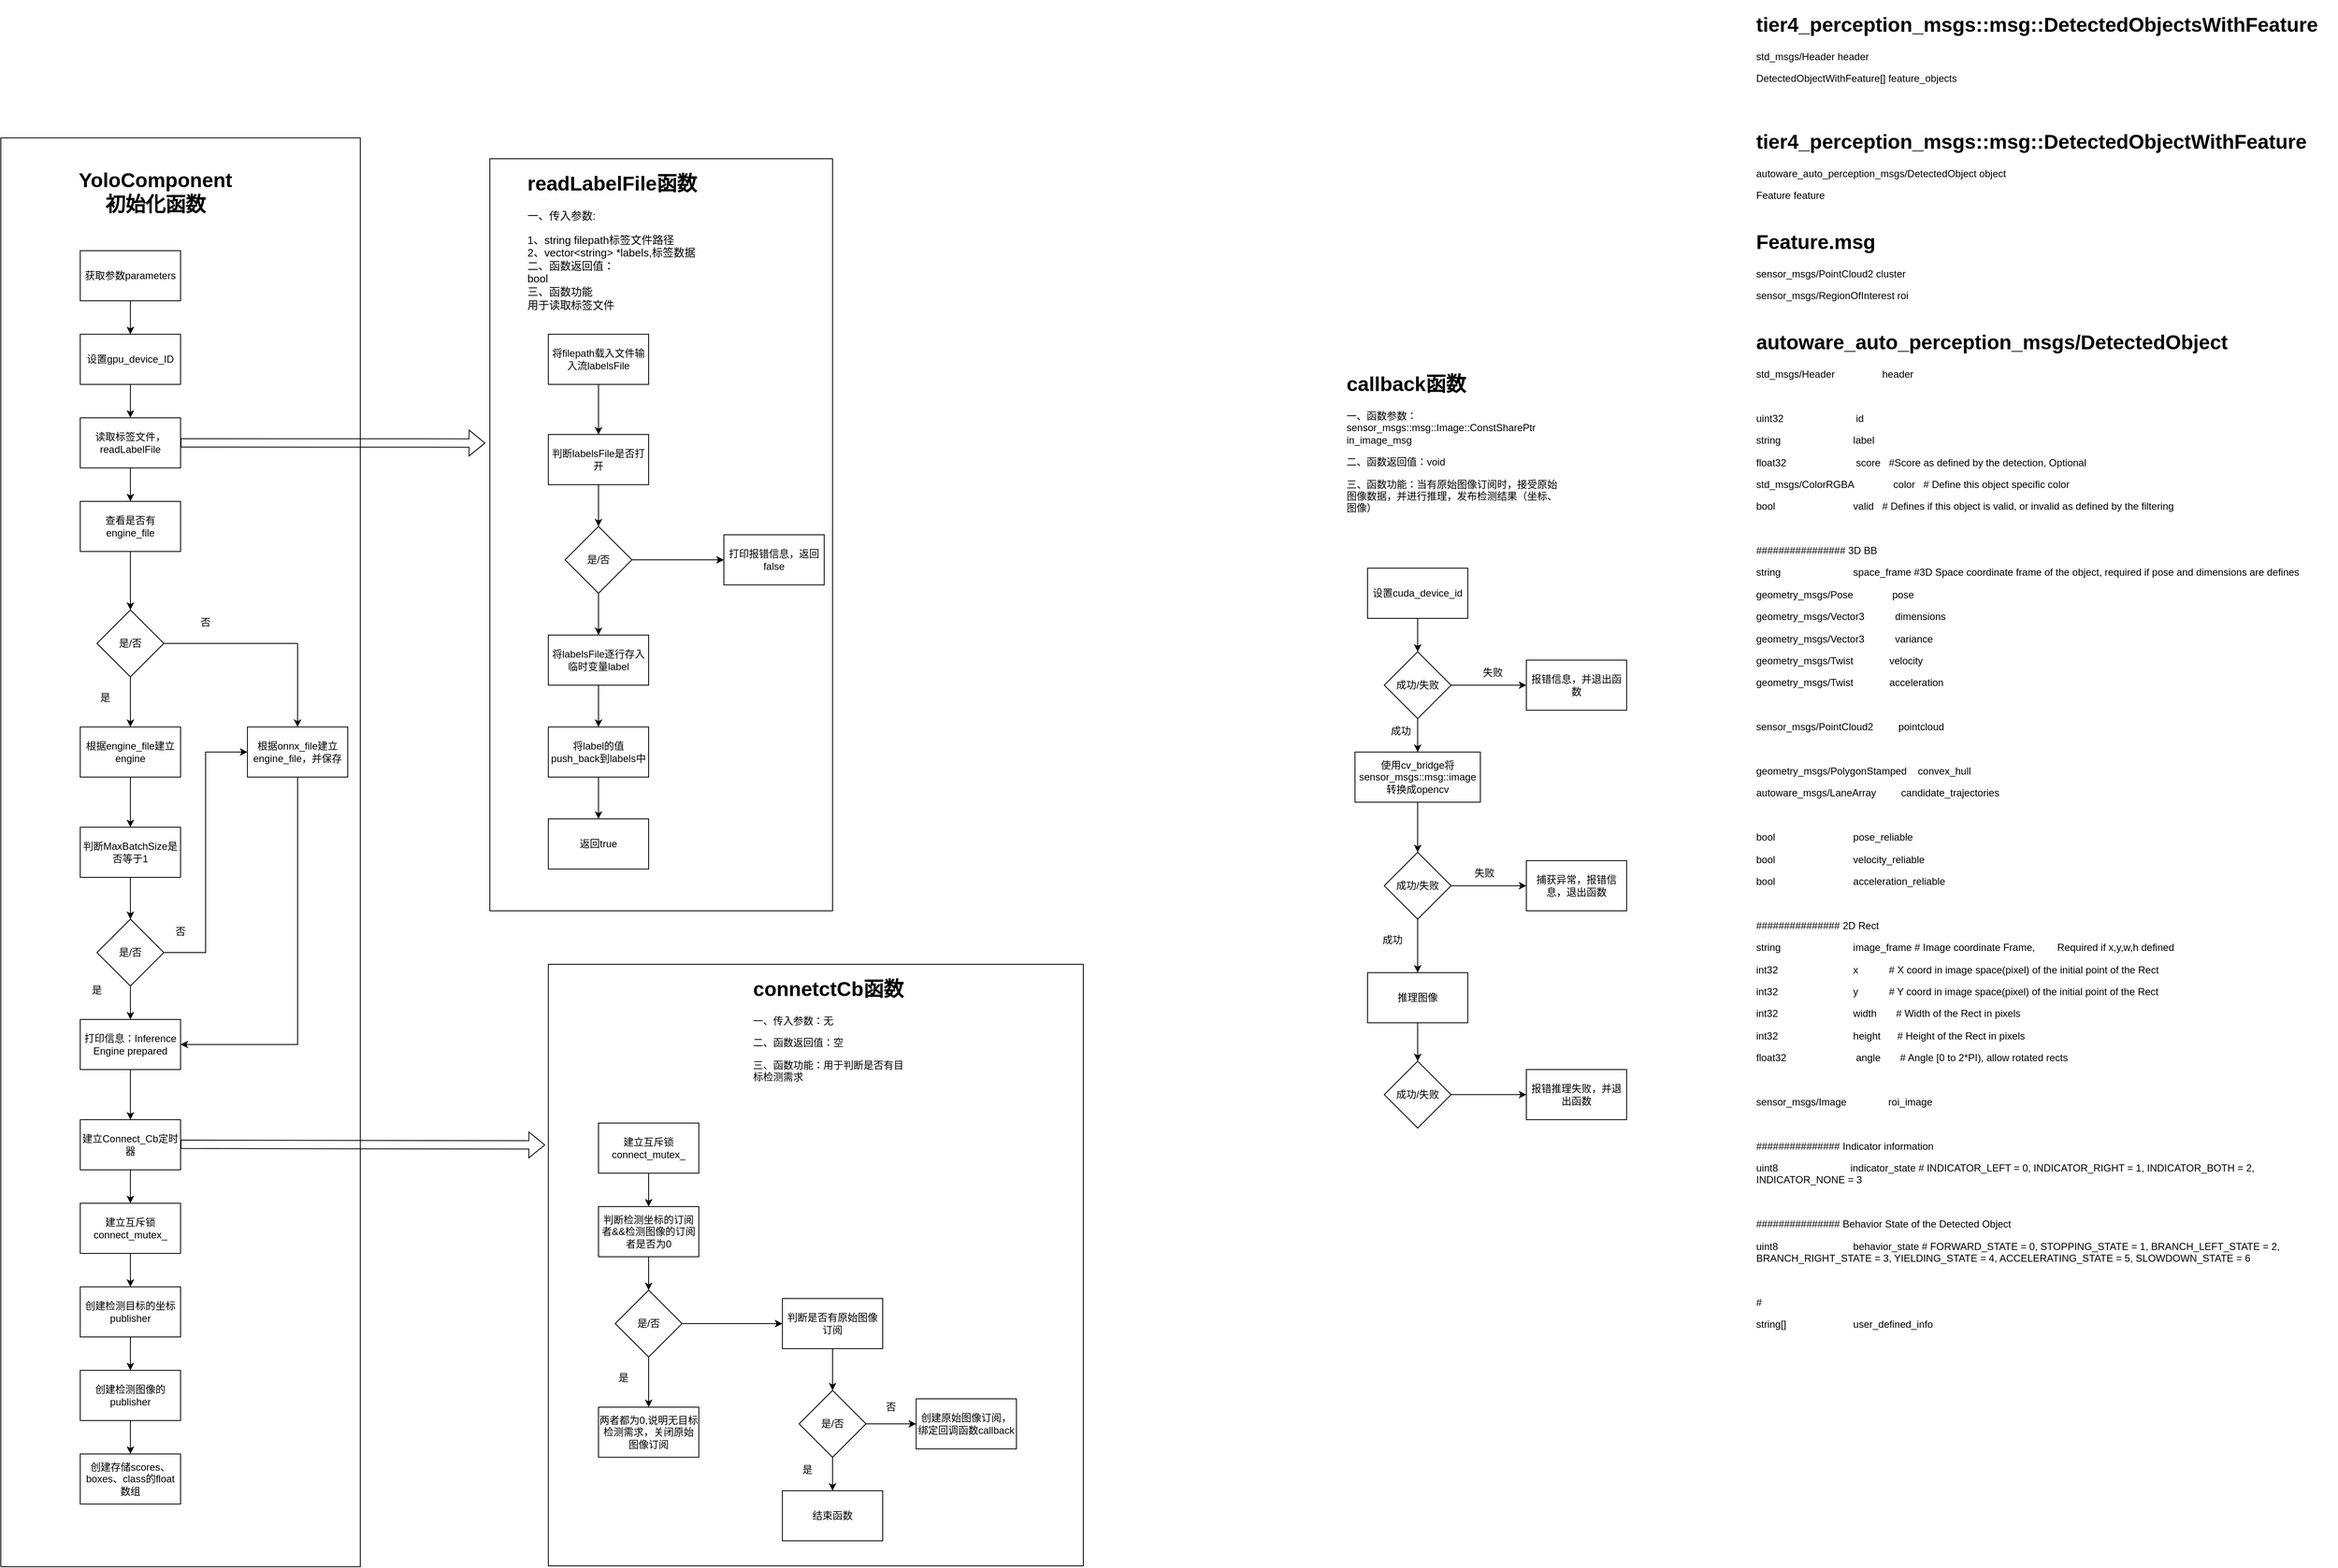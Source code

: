 <mxfile version="22.0.3" type="device">
  <diagram name="Page-1" id="FzvMSD5X-T3H1epoRITF">
    <mxGraphModel dx="3649" dy="2204" grid="1" gridSize="10" guides="1" tooltips="1" connect="1" arrows="1" fold="1" page="1" pageScale="1" pageWidth="3300" pageHeight="4681" math="0" shadow="0">
      <root>
        <mxCell id="0" />
        <mxCell id="1" parent="0" />
        <mxCell id="EDx30e67icJrGy1P892V-84" value="" style="rounded=0;whiteSpace=wrap;html=1;" vertex="1" parent="1">
          <mxGeometry x="1070" y="1294" width="640" height="720" as="geometry" />
        </mxCell>
        <mxCell id="EDx30e67icJrGy1P892V-57" value="" style="rounded=0;whiteSpace=wrap;html=1;" vertex="1" parent="1">
          <mxGeometry x="1000" y="330" width="410" height="900" as="geometry" />
        </mxCell>
        <mxCell id="EDx30e67icJrGy1P892V-40" value="" style="rounded=0;whiteSpace=wrap;html=1;" vertex="1" parent="1">
          <mxGeometry x="415" y="305" width="430" height="1710" as="geometry" />
        </mxCell>
        <mxCell id="EDx30e67icJrGy1P892V-27" style="edgeStyle=orthogonalEdgeStyle;rounded=0;orthogonalLoop=1;jettySize=auto;html=1;exitX=0.5;exitY=1;exitDx=0;exitDy=0;entryX=0.5;entryY=0;entryDx=0;entryDy=0;" edge="1" parent="1" source="EDx30e67icJrGy1P892V-1" target="EDx30e67icJrGy1P892V-2">
          <mxGeometry relative="1" as="geometry" />
        </mxCell>
        <mxCell id="EDx30e67icJrGy1P892V-1" value="获取参数parameters" style="rounded=0;whiteSpace=wrap;html=1;" vertex="1" parent="1">
          <mxGeometry x="510" y="440" width="120" height="60" as="geometry" />
        </mxCell>
        <mxCell id="EDx30e67icJrGy1P892V-28" style="edgeStyle=orthogonalEdgeStyle;rounded=0;orthogonalLoop=1;jettySize=auto;html=1;exitX=0.5;exitY=1;exitDx=0;exitDy=0;entryX=0.5;entryY=0;entryDx=0;entryDy=0;" edge="1" parent="1" source="EDx30e67icJrGy1P892V-2" target="EDx30e67icJrGy1P892V-3">
          <mxGeometry relative="1" as="geometry" />
        </mxCell>
        <mxCell id="EDx30e67icJrGy1P892V-2" value="设置gpu_device_ID" style="rounded=0;whiteSpace=wrap;html=1;" vertex="1" parent="1">
          <mxGeometry x="510" y="540" width="120" height="60" as="geometry" />
        </mxCell>
        <mxCell id="EDx30e67icJrGy1P892V-29" style="edgeStyle=orthogonalEdgeStyle;rounded=0;orthogonalLoop=1;jettySize=auto;html=1;exitX=0.5;exitY=1;exitDx=0;exitDy=0;entryX=0.5;entryY=0;entryDx=0;entryDy=0;" edge="1" parent="1" source="EDx30e67icJrGy1P892V-3" target="EDx30e67icJrGy1P892V-4">
          <mxGeometry relative="1" as="geometry" />
        </mxCell>
        <mxCell id="EDx30e67icJrGy1P892V-3" value="读取标签文件，readLabelFile" style="rounded=0;whiteSpace=wrap;html=1;" vertex="1" parent="1">
          <mxGeometry x="510" y="640" width="120" height="60" as="geometry" />
        </mxCell>
        <mxCell id="EDx30e67icJrGy1P892V-4" value="查看是否有engine_file" style="rounded=0;whiteSpace=wrap;html=1;" vertex="1" parent="1">
          <mxGeometry x="510" y="740" width="120" height="60" as="geometry" />
        </mxCell>
        <mxCell id="EDx30e67icJrGy1P892V-17" style="edgeStyle=orthogonalEdgeStyle;rounded=0;orthogonalLoop=1;jettySize=auto;html=1;exitX=0.5;exitY=1;exitDx=0;exitDy=0;" edge="1" parent="1" source="EDx30e67icJrGy1P892V-5" target="EDx30e67icJrGy1P892V-16">
          <mxGeometry relative="1" as="geometry" />
        </mxCell>
        <mxCell id="EDx30e67icJrGy1P892V-5" value="根据engine_file建立engine" style="rounded=0;whiteSpace=wrap;html=1;" vertex="1" parent="1">
          <mxGeometry x="510" y="1010" width="120" height="60" as="geometry" />
        </mxCell>
        <mxCell id="EDx30e67icJrGy1P892V-6" value="" style="endArrow=classic;html=1;rounded=0;exitX=0.5;exitY=1;exitDx=0;exitDy=0;" edge="1" parent="1" source="EDx30e67icJrGy1P892V-4">
          <mxGeometry width="50" height="50" relative="1" as="geometry">
            <mxPoint x="570" y="900" as="sourcePoint" />
            <mxPoint x="570" y="870" as="targetPoint" />
          </mxGeometry>
        </mxCell>
        <mxCell id="EDx30e67icJrGy1P892V-7" value="是/否" style="rhombus;whiteSpace=wrap;html=1;" vertex="1" parent="1">
          <mxGeometry x="530" y="870" width="80" height="80" as="geometry" />
        </mxCell>
        <mxCell id="EDx30e67icJrGy1P892V-8" value="" style="endArrow=classic;html=1;rounded=0;exitX=0.5;exitY=1;exitDx=0;exitDy=0;entryX=0.5;entryY=0;entryDx=0;entryDy=0;" edge="1" parent="1" source="EDx30e67icJrGy1P892V-7" target="EDx30e67icJrGy1P892V-5">
          <mxGeometry width="50" height="50" relative="1" as="geometry">
            <mxPoint x="670" y="1000" as="sourcePoint" />
            <mxPoint x="720" y="950" as="targetPoint" />
          </mxGeometry>
        </mxCell>
        <mxCell id="EDx30e67icJrGy1P892V-9" value="是" style="text;html=1;strokeColor=none;fillColor=none;align=center;verticalAlign=middle;whiteSpace=wrap;rounded=0;" vertex="1" parent="1">
          <mxGeometry x="510" y="960" width="60" height="30" as="geometry" />
        </mxCell>
        <mxCell id="EDx30e67icJrGy1P892V-10" value="否" style="text;html=1;strokeColor=none;fillColor=none;align=center;verticalAlign=middle;whiteSpace=wrap;rounded=0;" vertex="1" parent="1">
          <mxGeometry x="630" y="870" width="60" height="30" as="geometry" />
        </mxCell>
        <mxCell id="EDx30e67icJrGy1P892V-12" value="" style="endArrow=none;html=1;rounded=0;exitX=1;exitY=0.5;exitDx=0;exitDy=0;" edge="1" parent="1" source="EDx30e67icJrGy1P892V-7">
          <mxGeometry width="50" height="50" relative="1" as="geometry">
            <mxPoint x="660" y="950" as="sourcePoint" />
            <mxPoint x="770" y="910" as="targetPoint" />
          </mxGeometry>
        </mxCell>
        <mxCell id="EDx30e67icJrGy1P892V-26" style="edgeStyle=orthogonalEdgeStyle;rounded=0;orthogonalLoop=1;jettySize=auto;html=1;exitX=0.5;exitY=1;exitDx=0;exitDy=0;entryX=1;entryY=0.5;entryDx=0;entryDy=0;" edge="1" parent="1" source="EDx30e67icJrGy1P892V-13" target="EDx30e67icJrGy1P892V-20">
          <mxGeometry relative="1" as="geometry" />
        </mxCell>
        <mxCell id="EDx30e67icJrGy1P892V-13" value="根据onnx_file建立engine_file，并保存" style="rounded=0;whiteSpace=wrap;html=1;" vertex="1" parent="1">
          <mxGeometry x="710" y="1010" width="120" height="60" as="geometry" />
        </mxCell>
        <mxCell id="EDx30e67icJrGy1P892V-14" value="" style="endArrow=classic;html=1;rounded=0;entryX=0.5;entryY=0;entryDx=0;entryDy=0;" edge="1" parent="1" target="EDx30e67icJrGy1P892V-13">
          <mxGeometry width="50" height="50" relative="1" as="geometry">
            <mxPoint x="770" y="910" as="sourcePoint" />
            <mxPoint x="820" y="900" as="targetPoint" />
          </mxGeometry>
        </mxCell>
        <mxCell id="EDx30e67icJrGy1P892V-19" style="edgeStyle=orthogonalEdgeStyle;rounded=0;orthogonalLoop=1;jettySize=auto;html=1;exitX=0.5;exitY=1;exitDx=0;exitDy=0;entryX=0.5;entryY=0;entryDx=0;entryDy=0;" edge="1" parent="1" source="EDx30e67icJrGy1P892V-16" target="EDx30e67icJrGy1P892V-18">
          <mxGeometry relative="1" as="geometry" />
        </mxCell>
        <mxCell id="EDx30e67icJrGy1P892V-16" value="判断MaxBatchSize是否等于1" style="rounded=0;whiteSpace=wrap;html=1;" vertex="1" parent="1">
          <mxGeometry x="510" y="1130" width="120" height="60" as="geometry" />
        </mxCell>
        <mxCell id="EDx30e67icJrGy1P892V-21" style="edgeStyle=orthogonalEdgeStyle;rounded=0;orthogonalLoop=1;jettySize=auto;html=1;exitX=0.5;exitY=1;exitDx=0;exitDy=0;" edge="1" parent="1" source="EDx30e67icJrGy1P892V-18" target="EDx30e67icJrGy1P892V-20">
          <mxGeometry relative="1" as="geometry" />
        </mxCell>
        <mxCell id="EDx30e67icJrGy1P892V-24" style="edgeStyle=orthogonalEdgeStyle;rounded=0;orthogonalLoop=1;jettySize=auto;html=1;exitX=1;exitY=0.5;exitDx=0;exitDy=0;entryX=0;entryY=0.5;entryDx=0;entryDy=0;" edge="1" parent="1" source="EDx30e67icJrGy1P892V-18" target="EDx30e67icJrGy1P892V-13">
          <mxGeometry relative="1" as="geometry" />
        </mxCell>
        <mxCell id="EDx30e67icJrGy1P892V-18" value="是/否" style="rhombus;whiteSpace=wrap;html=1;" vertex="1" parent="1">
          <mxGeometry x="530" y="1240" width="80" height="80" as="geometry" />
        </mxCell>
        <mxCell id="EDx30e67icJrGy1P892V-35" style="edgeStyle=orthogonalEdgeStyle;rounded=0;orthogonalLoop=1;jettySize=auto;html=1;exitX=0.5;exitY=1;exitDx=0;exitDy=0;entryX=0.5;entryY=0;entryDx=0;entryDy=0;" edge="1" parent="1" source="EDx30e67icJrGy1P892V-20" target="EDx30e67icJrGy1P892V-30">
          <mxGeometry relative="1" as="geometry" />
        </mxCell>
        <mxCell id="EDx30e67icJrGy1P892V-20" value="打印信息：Inference Engine prepared" style="rounded=0;whiteSpace=wrap;html=1;" vertex="1" parent="1">
          <mxGeometry x="510" y="1360" width="120" height="60" as="geometry" />
        </mxCell>
        <mxCell id="EDx30e67icJrGy1P892V-22" value="是" style="text;html=1;strokeColor=none;fillColor=none;align=center;verticalAlign=middle;whiteSpace=wrap;rounded=0;" vertex="1" parent="1">
          <mxGeometry x="500" y="1310" width="60" height="30" as="geometry" />
        </mxCell>
        <mxCell id="EDx30e67icJrGy1P892V-25" value="否" style="text;html=1;strokeColor=none;fillColor=none;align=center;verticalAlign=middle;whiteSpace=wrap;rounded=0;" vertex="1" parent="1">
          <mxGeometry x="600" y="1240" width="60" height="30" as="geometry" />
        </mxCell>
        <mxCell id="EDx30e67icJrGy1P892V-36" style="edgeStyle=orthogonalEdgeStyle;rounded=0;orthogonalLoop=1;jettySize=auto;html=1;exitX=0.5;exitY=1;exitDx=0;exitDy=0;entryX=0.5;entryY=0;entryDx=0;entryDy=0;" edge="1" parent="1" source="EDx30e67icJrGy1P892V-30" target="EDx30e67icJrGy1P892V-31">
          <mxGeometry relative="1" as="geometry" />
        </mxCell>
        <mxCell id="EDx30e67icJrGy1P892V-30" value="建立Connect_Cb定时器" style="rounded=0;whiteSpace=wrap;html=1;" vertex="1" parent="1">
          <mxGeometry x="510" y="1480" width="120" height="60" as="geometry" />
        </mxCell>
        <mxCell id="EDx30e67icJrGy1P892V-37" style="edgeStyle=orthogonalEdgeStyle;rounded=0;orthogonalLoop=1;jettySize=auto;html=1;exitX=0.5;exitY=1;exitDx=0;exitDy=0;entryX=0.5;entryY=0;entryDx=0;entryDy=0;" edge="1" parent="1" source="EDx30e67icJrGy1P892V-31" target="EDx30e67icJrGy1P892V-32">
          <mxGeometry relative="1" as="geometry" />
        </mxCell>
        <mxCell id="EDx30e67icJrGy1P892V-31" value="建立互斥锁connect_mutex_" style="rounded=0;whiteSpace=wrap;html=1;" vertex="1" parent="1">
          <mxGeometry x="510" y="1580" width="120" height="60" as="geometry" />
        </mxCell>
        <mxCell id="EDx30e67icJrGy1P892V-38" style="edgeStyle=orthogonalEdgeStyle;rounded=0;orthogonalLoop=1;jettySize=auto;html=1;exitX=0.5;exitY=1;exitDx=0;exitDy=0;entryX=0.5;entryY=0;entryDx=0;entryDy=0;" edge="1" parent="1" source="EDx30e67icJrGy1P892V-32" target="EDx30e67icJrGy1P892V-33">
          <mxGeometry relative="1" as="geometry" />
        </mxCell>
        <mxCell id="EDx30e67icJrGy1P892V-32" value="创建检测目标的坐标publisher" style="rounded=0;whiteSpace=wrap;html=1;" vertex="1" parent="1">
          <mxGeometry x="510" y="1680" width="120" height="60" as="geometry" />
        </mxCell>
        <mxCell id="EDx30e67icJrGy1P892V-39" style="edgeStyle=orthogonalEdgeStyle;rounded=0;orthogonalLoop=1;jettySize=auto;html=1;exitX=0.5;exitY=1;exitDx=0;exitDy=0;entryX=0.5;entryY=0;entryDx=0;entryDy=0;" edge="1" parent="1" source="EDx30e67icJrGy1P892V-33" target="EDx30e67icJrGy1P892V-34">
          <mxGeometry relative="1" as="geometry" />
        </mxCell>
        <mxCell id="EDx30e67icJrGy1P892V-33" value="创建检测图像的publisher" style="rounded=0;whiteSpace=wrap;html=1;" vertex="1" parent="1">
          <mxGeometry x="510" y="1780" width="120" height="60" as="geometry" />
        </mxCell>
        <mxCell id="EDx30e67icJrGy1P892V-34" value="创建存储scores、boxes、class的float数组" style="rounded=0;whiteSpace=wrap;html=1;" vertex="1" parent="1">
          <mxGeometry x="510" y="1880" width="120" height="60" as="geometry" />
        </mxCell>
        <mxCell id="EDx30e67icJrGy1P892V-41" value="&lt;b&gt;&lt;font style=&quot;font-size: 24px;&quot;&gt;YoloComponent初始化函数&lt;/font&gt;&lt;/b&gt;" style="text;html=1;strokeColor=none;fillColor=none;align=center;verticalAlign=middle;whiteSpace=wrap;rounded=0;strokeWidth=1;fontSize=16;" vertex="1" parent="1">
          <mxGeometry x="530" y="340" width="140" height="60" as="geometry" />
        </mxCell>
        <mxCell id="EDx30e67icJrGy1P892V-43" value="&lt;h1&gt;readLabelFile函数&lt;/h1&gt;&lt;p style=&quot;font-size: 13px;&quot;&gt;&lt;font style=&quot;font-size: 13px;&quot;&gt;一、传入参数:&lt;/font&gt;&lt;/p&gt;&lt;font style=&quot;font-size: 13px;&quot;&gt;1、string filepath标签文件路径&lt;br style=&quot;border-color: var(--border-color); text-align: center;&quot;&gt;&lt;/font&gt;&lt;span style=&quot;text-align: center; font-size: 13px;&quot;&gt;&lt;font style=&quot;font-size: 13px;&quot;&gt;2、vector&amp;lt;string&amp;gt; *labels,标签数据&lt;br&gt;二、函数返回值：&lt;br&gt;bool&lt;br&gt;&lt;/font&gt;三、函数功能&lt;br&gt;用于读取标签文件&lt;br&gt;&lt;/span&gt;" style="text;html=1;strokeColor=none;fillColor=none;spacing=5;spacingTop=-20;whiteSpace=wrap;overflow=hidden;rounded=0;" vertex="1" parent="1">
          <mxGeometry x="1040" y="340" width="260" height="180" as="geometry" />
        </mxCell>
        <mxCell id="EDx30e67icJrGy1P892V-52" style="edgeStyle=orthogonalEdgeStyle;rounded=0;orthogonalLoop=1;jettySize=auto;html=1;exitX=0.5;exitY=1;exitDx=0;exitDy=0;entryX=0.5;entryY=0;entryDx=0;entryDy=0;" edge="1" parent="1" source="EDx30e67icJrGy1P892V-44" target="EDx30e67icJrGy1P892V-45">
          <mxGeometry relative="1" as="geometry" />
        </mxCell>
        <mxCell id="EDx30e67icJrGy1P892V-44" value="将filepath载入文件输入流labelsFile" style="rounded=0;whiteSpace=wrap;html=1;" vertex="1" parent="1">
          <mxGeometry x="1070" y="540" width="120" height="60" as="geometry" />
        </mxCell>
        <mxCell id="EDx30e67icJrGy1P892V-53" style="edgeStyle=orthogonalEdgeStyle;rounded=0;orthogonalLoop=1;jettySize=auto;html=1;exitX=0.5;exitY=1;exitDx=0;exitDy=0;entryX=0.5;entryY=0;entryDx=0;entryDy=0;" edge="1" parent="1" source="EDx30e67icJrGy1P892V-45" target="EDx30e67icJrGy1P892V-46">
          <mxGeometry relative="1" as="geometry" />
        </mxCell>
        <mxCell id="EDx30e67icJrGy1P892V-45" value="判断labelsFile是否打开" style="rounded=0;whiteSpace=wrap;html=1;" vertex="1" parent="1">
          <mxGeometry x="1070" y="660" width="120" height="60" as="geometry" />
        </mxCell>
        <mxCell id="EDx30e67icJrGy1P892V-48" style="edgeStyle=orthogonalEdgeStyle;rounded=0;orthogonalLoop=1;jettySize=auto;html=1;exitX=1;exitY=0.5;exitDx=0;exitDy=0;entryX=0;entryY=0.5;entryDx=0;entryDy=0;" edge="1" parent="1" source="EDx30e67icJrGy1P892V-46" target="EDx30e67icJrGy1P892V-47">
          <mxGeometry relative="1" as="geometry" />
        </mxCell>
        <mxCell id="EDx30e67icJrGy1P892V-54" style="edgeStyle=orthogonalEdgeStyle;rounded=0;orthogonalLoop=1;jettySize=auto;html=1;exitX=0.5;exitY=1;exitDx=0;exitDy=0;entryX=0.5;entryY=0;entryDx=0;entryDy=0;" edge="1" parent="1" source="EDx30e67icJrGy1P892V-46" target="EDx30e67icJrGy1P892V-49">
          <mxGeometry relative="1" as="geometry" />
        </mxCell>
        <mxCell id="EDx30e67icJrGy1P892V-46" value="是/否" style="rhombus;whiteSpace=wrap;html=1;" vertex="1" parent="1">
          <mxGeometry x="1090" y="770" width="80" height="80" as="geometry" />
        </mxCell>
        <mxCell id="EDx30e67icJrGy1P892V-47" value="打印报错信息，返回false" style="rounded=0;whiteSpace=wrap;html=1;" vertex="1" parent="1">
          <mxGeometry x="1280" y="780" width="120" height="60" as="geometry" />
        </mxCell>
        <mxCell id="EDx30e67icJrGy1P892V-55" style="edgeStyle=orthogonalEdgeStyle;rounded=0;orthogonalLoop=1;jettySize=auto;html=1;exitX=0.5;exitY=1;exitDx=0;exitDy=0;entryX=0.5;entryY=0;entryDx=0;entryDy=0;" edge="1" parent="1" source="EDx30e67icJrGy1P892V-49" target="EDx30e67icJrGy1P892V-50">
          <mxGeometry relative="1" as="geometry" />
        </mxCell>
        <mxCell id="EDx30e67icJrGy1P892V-49" value="将labelsFile逐行存入临时变量label" style="rounded=0;whiteSpace=wrap;html=1;" vertex="1" parent="1">
          <mxGeometry x="1070" y="900" width="120" height="60" as="geometry" />
        </mxCell>
        <mxCell id="EDx30e67icJrGy1P892V-56" style="edgeStyle=orthogonalEdgeStyle;rounded=0;orthogonalLoop=1;jettySize=auto;html=1;exitX=0.5;exitY=1;exitDx=0;exitDy=0;entryX=0.5;entryY=0;entryDx=0;entryDy=0;" edge="1" parent="1" source="EDx30e67icJrGy1P892V-50" target="EDx30e67icJrGy1P892V-51">
          <mxGeometry relative="1" as="geometry" />
        </mxCell>
        <mxCell id="EDx30e67icJrGy1P892V-50" value="将label的值push_back到labels中" style="rounded=0;whiteSpace=wrap;html=1;" vertex="1" parent="1">
          <mxGeometry x="1070" y="1010" width="120" height="60" as="geometry" />
        </mxCell>
        <mxCell id="EDx30e67icJrGy1P892V-51" value="返回true" style="rounded=0;whiteSpace=wrap;html=1;" vertex="1" parent="1">
          <mxGeometry x="1070" y="1120" width="120" height="60" as="geometry" />
        </mxCell>
        <mxCell id="EDx30e67icJrGy1P892V-62" value="" style="shape=flexArrow;endArrow=classic;html=1;rounded=0;entryX=-0.013;entryY=0.378;entryDx=0;entryDy=0;exitX=1;exitY=0.5;exitDx=0;exitDy=0;entryPerimeter=0;" edge="1" parent="1" source="EDx30e67icJrGy1P892V-3" target="EDx30e67icJrGy1P892V-57">
          <mxGeometry width="50" height="50" relative="1" as="geometry">
            <mxPoint x="640" y="670" as="sourcePoint" />
            <mxPoint x="690" y="620" as="targetPoint" />
          </mxGeometry>
        </mxCell>
        <mxCell id="EDx30e67icJrGy1P892V-65" value="&lt;h1&gt;connetctCb函数&lt;/h1&gt;&lt;p&gt;一、传入参数：无&lt;/p&gt;&lt;p&gt;二、函数返回值：空&lt;/p&gt;&lt;p&gt;三、函数功能：用于判断是否有目标检测需求&lt;/p&gt;" style="text;html=1;strokeColor=none;fillColor=none;spacing=5;spacingTop=-20;whiteSpace=wrap;overflow=hidden;rounded=0;" vertex="1" parent="1">
          <mxGeometry x="1310" y="1304" width="190" height="140" as="geometry" />
        </mxCell>
        <mxCell id="EDx30e67icJrGy1P892V-70" style="edgeStyle=none;rounded=0;orthogonalLoop=1;jettySize=auto;html=1;exitX=0.5;exitY=1;exitDx=0;exitDy=0;entryX=0.5;entryY=0;entryDx=0;entryDy=0;" edge="1" parent="1" source="EDx30e67icJrGy1P892V-66" target="EDx30e67icJrGy1P892V-67">
          <mxGeometry relative="1" as="geometry" />
        </mxCell>
        <mxCell id="EDx30e67icJrGy1P892V-66" value="建立互斥锁connect_mutex_" style="rounded=0;whiteSpace=wrap;html=1;" vertex="1" parent="1">
          <mxGeometry x="1130" y="1484" width="120" height="60" as="geometry" />
        </mxCell>
        <mxCell id="EDx30e67icJrGy1P892V-71" style="edgeStyle=none;rounded=0;orthogonalLoop=1;jettySize=auto;html=1;exitX=0.5;exitY=1;exitDx=0;exitDy=0;entryX=0.5;entryY=0;entryDx=0;entryDy=0;" edge="1" parent="1" source="EDx30e67icJrGy1P892V-67" target="EDx30e67icJrGy1P892V-68">
          <mxGeometry relative="1" as="geometry" />
        </mxCell>
        <mxCell id="EDx30e67icJrGy1P892V-67" value="判断检测坐标的订阅者&amp;amp;&amp;amp;检测图像的订阅者是否为0" style="rounded=0;whiteSpace=wrap;html=1;" vertex="1" parent="1">
          <mxGeometry x="1130" y="1584" width="120" height="60" as="geometry" />
        </mxCell>
        <mxCell id="EDx30e67icJrGy1P892V-72" style="edgeStyle=none;rounded=0;orthogonalLoop=1;jettySize=auto;html=1;exitX=0.5;exitY=1;exitDx=0;exitDy=0;" edge="1" parent="1" source="EDx30e67icJrGy1P892V-68" target="EDx30e67icJrGy1P892V-69">
          <mxGeometry relative="1" as="geometry" />
        </mxCell>
        <mxCell id="EDx30e67icJrGy1P892V-75" style="edgeStyle=none;rounded=0;orthogonalLoop=1;jettySize=auto;html=1;exitX=1;exitY=0.5;exitDx=0;exitDy=0;entryX=0;entryY=0.5;entryDx=0;entryDy=0;" edge="1" parent="1" source="EDx30e67icJrGy1P892V-68" target="EDx30e67icJrGy1P892V-74">
          <mxGeometry relative="1" as="geometry" />
        </mxCell>
        <mxCell id="EDx30e67icJrGy1P892V-68" value="是/否" style="rhombus;whiteSpace=wrap;html=1;" vertex="1" parent="1">
          <mxGeometry x="1150" y="1684" width="80" height="80" as="geometry" />
        </mxCell>
        <mxCell id="EDx30e67icJrGy1P892V-69" value="两者都为0,说明无目标检测需求，关闭原始图像订阅" style="rounded=0;whiteSpace=wrap;html=1;" vertex="1" parent="1">
          <mxGeometry x="1130" y="1824" width="120" height="60" as="geometry" />
        </mxCell>
        <mxCell id="EDx30e67icJrGy1P892V-73" value="是" style="text;html=1;strokeColor=none;fillColor=none;align=center;verticalAlign=middle;whiteSpace=wrap;rounded=0;" vertex="1" parent="1">
          <mxGeometry x="1130" y="1774" width="60" height="30" as="geometry" />
        </mxCell>
        <mxCell id="EDx30e67icJrGy1P892V-77" style="edgeStyle=none;rounded=0;orthogonalLoop=1;jettySize=auto;html=1;exitX=0.5;exitY=1;exitDx=0;exitDy=0;entryX=0.5;entryY=0;entryDx=0;entryDy=0;" edge="1" parent="1" source="EDx30e67icJrGy1P892V-74" target="EDx30e67icJrGy1P892V-76">
          <mxGeometry relative="1" as="geometry" />
        </mxCell>
        <mxCell id="EDx30e67icJrGy1P892V-74" value="判断是否有原始图像订阅" style="rounded=0;whiteSpace=wrap;html=1;" vertex="1" parent="1">
          <mxGeometry x="1350" y="1694" width="120" height="60" as="geometry" />
        </mxCell>
        <mxCell id="EDx30e67icJrGy1P892V-79" style="edgeStyle=none;rounded=0;orthogonalLoop=1;jettySize=auto;html=1;exitX=0.5;exitY=1;exitDx=0;exitDy=0;entryX=0.5;entryY=0;entryDx=0;entryDy=0;" edge="1" parent="1" source="EDx30e67icJrGy1P892V-76" target="EDx30e67icJrGy1P892V-78">
          <mxGeometry relative="1" as="geometry" />
        </mxCell>
        <mxCell id="EDx30e67icJrGy1P892V-82" style="edgeStyle=none;rounded=0;orthogonalLoop=1;jettySize=auto;html=1;exitX=1;exitY=0.5;exitDx=0;exitDy=0;" edge="1" parent="1" source="EDx30e67icJrGy1P892V-76" target="EDx30e67icJrGy1P892V-81">
          <mxGeometry relative="1" as="geometry" />
        </mxCell>
        <mxCell id="EDx30e67icJrGy1P892V-76" value="是/否" style="rhombus;whiteSpace=wrap;html=1;" vertex="1" parent="1">
          <mxGeometry x="1370" y="1804" width="80" height="80" as="geometry" />
        </mxCell>
        <mxCell id="EDx30e67icJrGy1P892V-78" value="结束函数" style="rounded=0;whiteSpace=wrap;html=1;" vertex="1" parent="1">
          <mxGeometry x="1350" y="1924" width="120" height="60" as="geometry" />
        </mxCell>
        <mxCell id="EDx30e67icJrGy1P892V-80" value="是" style="text;html=1;strokeColor=none;fillColor=none;align=center;verticalAlign=middle;whiteSpace=wrap;rounded=0;" vertex="1" parent="1">
          <mxGeometry x="1350" y="1884" width="60" height="30" as="geometry" />
        </mxCell>
        <mxCell id="EDx30e67icJrGy1P892V-81" value="创建原始图像订阅，绑定回调函数callback" style="rounded=0;whiteSpace=wrap;html=1;" vertex="1" parent="1">
          <mxGeometry x="1510" y="1814" width="120" height="60" as="geometry" />
        </mxCell>
        <mxCell id="EDx30e67icJrGy1P892V-83" value="否" style="text;html=1;strokeColor=none;fillColor=none;align=center;verticalAlign=middle;whiteSpace=wrap;rounded=0;" vertex="1" parent="1">
          <mxGeometry x="1450" y="1809" width="60" height="30" as="geometry" />
        </mxCell>
        <mxCell id="EDx30e67icJrGy1P892V-85" value="" style="shape=flexArrow;endArrow=classic;html=1;rounded=0;entryX=-0.006;entryY=0.44;entryDx=0;entryDy=0;entryPerimeter=0;" edge="1" parent="1">
          <mxGeometry width="50" height="50" relative="1" as="geometry">
            <mxPoint x="630" y="1509.41" as="sourcePoint" />
            <mxPoint x="1066.16" y="1510.21" as="targetPoint" />
          </mxGeometry>
        </mxCell>
        <mxCell id="EDx30e67icJrGy1P892V-86" value="&lt;h1&gt;callback函数&lt;/h1&gt;&lt;p&gt;一、函数参数：sensor_msgs::msg::Image::ConstSharePtr in_image_msg&lt;/p&gt;&lt;p&gt;二、函数返回值：void&lt;/p&gt;&lt;p&gt;三、函数功能：当有原始图像订阅时，接受原始图像数据，并进行推理，发布检测结果（坐标、图像）&lt;/p&gt;" style="text;html=1;strokeColor=none;fillColor=none;spacing=5;spacingTop=-20;whiteSpace=wrap;overflow=hidden;rounded=0;" vertex="1" parent="1">
          <mxGeometry x="2020" y="580" width="260" height="200" as="geometry" />
        </mxCell>
        <mxCell id="EDx30e67icJrGy1P892V-87" value="&lt;h1&gt;tier4_perception_msgs::msg::DetectedObjectsWithFeature&lt;/h1&gt;&lt;p&gt;std_msgs/Header header&lt;/p&gt;&lt;p&gt;DetectedObjectWithFeature[] feature_objects&lt;/p&gt;" style="text;html=1;strokeColor=none;fillColor=none;spacing=5;spacingTop=-20;whiteSpace=wrap;overflow=hidden;rounded=0;" vertex="1" parent="1">
          <mxGeometry x="2510" y="150" width="700" height="120" as="geometry" />
        </mxCell>
        <mxCell id="EDx30e67icJrGy1P892V-88" value="&lt;h1&gt;tier4_perception_msgs::msg::DetectedObjectWithFeature&lt;/h1&gt;&lt;p&gt;autoware_auto_perception_msgs/DetectedObject object&lt;/p&gt;&lt;p&gt;Feature feature&lt;/p&gt;" style="text;html=1;strokeColor=none;fillColor=none;spacing=5;spacingTop=-20;whiteSpace=wrap;overflow=hidden;rounded=0;" vertex="1" parent="1">
          <mxGeometry x="2510" y="290" width="700" height="120" as="geometry" />
        </mxCell>
        <mxCell id="EDx30e67icJrGy1P892V-89" value="&lt;h1&gt;Feature.msg&lt;/h1&gt;&lt;p&gt;sensor_msgs/PointCloud2 cluster&lt;/p&gt;&lt;p&gt;sensor_msgs/RegionOfInterest roi&lt;/p&gt;" style="text;html=1;strokeColor=none;fillColor=none;spacing=5;spacingTop=-20;whiteSpace=wrap;overflow=hidden;rounded=0;" vertex="1" parent="1">
          <mxGeometry x="2510" y="410" width="220" height="120" as="geometry" />
        </mxCell>
        <mxCell id="EDx30e67icJrGy1P892V-90" value="&lt;h1&gt;autoware_auto_perception_msgs/DetectedObject&lt;/h1&gt;&lt;p&gt;std_msgs/Header&amp;nbsp; &amp;nbsp; &amp;nbsp; &amp;nbsp; &amp;nbsp; &amp;nbsp; &amp;nbsp; &amp;nbsp; &amp;nbsp;header&lt;/p&gt;&lt;p&gt;&lt;br&gt;&lt;/p&gt;&lt;p&gt;uint32&amp;nbsp; &amp;nbsp; &amp;nbsp; &amp;nbsp; &amp;nbsp; &amp;nbsp; &amp;nbsp; &amp;nbsp; &amp;nbsp; &amp;nbsp; &amp;nbsp; &amp;nbsp; &amp;nbsp; id&lt;/p&gt;&lt;p&gt;string&amp;nbsp; &amp;nbsp; &amp;nbsp; &amp;nbsp; &amp;nbsp; &amp;nbsp; &amp;nbsp; &amp;nbsp; &amp;nbsp; &amp;nbsp; &amp;nbsp; &amp;nbsp; &amp;nbsp; label&lt;/p&gt;&lt;p&gt;float32&amp;nbsp; &amp;nbsp; &amp;nbsp; &amp;nbsp; &amp;nbsp; &amp;nbsp; &amp;nbsp; &amp;nbsp; &amp;nbsp; &amp;nbsp; &amp;nbsp; &amp;nbsp; &amp;nbsp;score&amp;nbsp; &amp;nbsp;#Score as defined by the detection, Optional&lt;/p&gt;&lt;p&gt;std_msgs/ColorRGBA&amp;nbsp; &amp;nbsp; &amp;nbsp; &amp;nbsp; &amp;nbsp; &amp;nbsp; &amp;nbsp; color&amp;nbsp; &amp;nbsp;# Define this object specific color&lt;/p&gt;&lt;p&gt;bool&amp;nbsp; &amp;nbsp; &amp;nbsp; &amp;nbsp; &amp;nbsp; &amp;nbsp; &amp;nbsp; &amp;nbsp; &amp;nbsp; &amp;nbsp; &amp;nbsp; &amp;nbsp; &amp;nbsp; &amp;nbsp; valid&amp;nbsp; &amp;nbsp;# Defines if this object is valid, or invalid as defined by the filtering&lt;/p&gt;&lt;p&gt;&lt;br&gt;&lt;/p&gt;&lt;p&gt;################ 3D BB&lt;/p&gt;&lt;p&gt;string&amp;nbsp; &amp;nbsp; &amp;nbsp; &amp;nbsp; &amp;nbsp; &amp;nbsp; &amp;nbsp; &amp;nbsp; &amp;nbsp; &amp;nbsp; &amp;nbsp; &amp;nbsp; &amp;nbsp; space_frame #3D Space coordinate frame of the object, required if pose and dimensions are defines&lt;/p&gt;&lt;p&gt;geometry_msgs/Pose&amp;nbsp; &amp;nbsp; &amp;nbsp; &amp;nbsp; &amp;nbsp; &amp;nbsp; &amp;nbsp; pose&lt;/p&gt;&lt;p&gt;geometry_msgs/Vector3&amp;nbsp; &amp;nbsp; &amp;nbsp; &amp;nbsp; &amp;nbsp; &amp;nbsp;dimensions&lt;/p&gt;&lt;p&gt;geometry_msgs/Vector3&amp;nbsp; &amp;nbsp; &amp;nbsp; &amp;nbsp; &amp;nbsp; &amp;nbsp;variance&lt;/p&gt;&lt;p&gt;geometry_msgs/Twist&amp;nbsp; &amp;nbsp; &amp;nbsp; &amp;nbsp; &amp;nbsp; &amp;nbsp; &amp;nbsp;velocity&lt;/p&gt;&lt;p&gt;geometry_msgs/Twist&amp;nbsp; &amp;nbsp; &amp;nbsp; &amp;nbsp; &amp;nbsp; &amp;nbsp; &amp;nbsp;acceleration&lt;/p&gt;&lt;p&gt;&lt;br&gt;&lt;/p&gt;&lt;p&gt;sensor_msgs/PointCloud2&amp;nbsp; &amp;nbsp; &amp;nbsp; &amp;nbsp; &amp;nbsp;pointcloud&lt;/p&gt;&lt;p&gt;&lt;br&gt;&lt;/p&gt;&lt;p&gt;geometry_msgs/PolygonStamped&amp;nbsp; &amp;nbsp; convex_hull&lt;/p&gt;&lt;p&gt;autoware_msgs/LaneArray&amp;nbsp; &amp;nbsp; &amp;nbsp; &amp;nbsp; &amp;nbsp;candidate_trajectories&lt;/p&gt;&lt;p&gt;&lt;br&gt;&lt;/p&gt;&lt;p&gt;bool&amp;nbsp; &amp;nbsp; &amp;nbsp; &amp;nbsp; &amp;nbsp; &amp;nbsp; &amp;nbsp; &amp;nbsp; &amp;nbsp; &amp;nbsp; &amp;nbsp; &amp;nbsp; &amp;nbsp; &amp;nbsp; pose_reliable&lt;/p&gt;&lt;p&gt;bool&amp;nbsp; &amp;nbsp; &amp;nbsp; &amp;nbsp; &amp;nbsp; &amp;nbsp; &amp;nbsp; &amp;nbsp; &amp;nbsp; &amp;nbsp; &amp;nbsp; &amp;nbsp; &amp;nbsp; &amp;nbsp; velocity_reliable&lt;/p&gt;&lt;p&gt;bool&amp;nbsp; &amp;nbsp; &amp;nbsp; &amp;nbsp; &amp;nbsp; &amp;nbsp; &amp;nbsp; &amp;nbsp; &amp;nbsp; &amp;nbsp; &amp;nbsp; &amp;nbsp; &amp;nbsp; &amp;nbsp; acceleration_reliable&lt;/p&gt;&lt;p&gt;&lt;br&gt;&lt;/p&gt;&lt;p&gt;############### 2D Rect&lt;/p&gt;&lt;p&gt;string&amp;nbsp; &amp;nbsp; &amp;nbsp; &amp;nbsp; &amp;nbsp; &amp;nbsp; &amp;nbsp; &amp;nbsp; &amp;nbsp; &amp;nbsp; &amp;nbsp; &amp;nbsp; &amp;nbsp; image_frame # Image coordinate Frame,&amp;nbsp; &amp;nbsp; &amp;nbsp; &amp;nbsp; Required if x,y,w,h defined&lt;/p&gt;&lt;p&gt;int32&amp;nbsp; &amp;nbsp; &amp;nbsp; &amp;nbsp; &amp;nbsp; &amp;nbsp; &amp;nbsp; &amp;nbsp; &amp;nbsp; &amp;nbsp; &amp;nbsp; &amp;nbsp; &amp;nbsp; &amp;nbsp;x&amp;nbsp; &amp;nbsp; &amp;nbsp; &amp;nbsp; &amp;nbsp; &amp;nbsp;# X coord in image space(pixel) of the initial point of the Rect&lt;/p&gt;&lt;p&gt;int32&amp;nbsp; &amp;nbsp; &amp;nbsp; &amp;nbsp; &amp;nbsp; &amp;nbsp; &amp;nbsp; &amp;nbsp; &amp;nbsp; &amp;nbsp; &amp;nbsp; &amp;nbsp; &amp;nbsp; &amp;nbsp;y&amp;nbsp; &amp;nbsp; &amp;nbsp; &amp;nbsp; &amp;nbsp; &amp;nbsp;# Y coord in image space(pixel) of the initial point of the Rect&lt;/p&gt;&lt;p&gt;int32&amp;nbsp; &amp;nbsp; &amp;nbsp; &amp;nbsp; &amp;nbsp; &amp;nbsp; &amp;nbsp; &amp;nbsp; &amp;nbsp; &amp;nbsp; &amp;nbsp; &amp;nbsp; &amp;nbsp; &amp;nbsp;width&amp;nbsp; &amp;nbsp; &amp;nbsp; &amp;nbsp;# Width of the Rect in pixels&lt;/p&gt;&lt;p&gt;int32&amp;nbsp; &amp;nbsp; &amp;nbsp; &amp;nbsp; &amp;nbsp; &amp;nbsp; &amp;nbsp; &amp;nbsp; &amp;nbsp; &amp;nbsp; &amp;nbsp; &amp;nbsp; &amp;nbsp; &amp;nbsp;height&amp;nbsp; &amp;nbsp; &amp;nbsp; # Height of the Rect in pixels&lt;/p&gt;&lt;p&gt;float32&amp;nbsp; &amp;nbsp; &amp;nbsp; &amp;nbsp; &amp;nbsp; &amp;nbsp; &amp;nbsp; &amp;nbsp; &amp;nbsp; &amp;nbsp; &amp;nbsp; &amp;nbsp; &amp;nbsp;angle&amp;nbsp; &amp;nbsp; &amp;nbsp; &amp;nbsp;# Angle [0 to 2*PI), allow rotated rects&lt;/p&gt;&lt;p&gt;&lt;br&gt;&lt;/p&gt;&lt;p&gt;sensor_msgs/Image&amp;nbsp; &amp;nbsp; &amp;nbsp; &amp;nbsp; &amp;nbsp; &amp;nbsp; &amp;nbsp; &amp;nbsp;roi_image&lt;/p&gt;&lt;p&gt;&lt;br&gt;&lt;/p&gt;&lt;p&gt;############### Indicator information&lt;/p&gt;&lt;p&gt;uint8&amp;nbsp; &amp;nbsp; &amp;nbsp; &amp;nbsp; &amp;nbsp; &amp;nbsp; &amp;nbsp; &amp;nbsp; &amp;nbsp; &amp;nbsp; &amp;nbsp; &amp;nbsp; &amp;nbsp; indicator_state # INDICATOR_LEFT = 0, INDICATOR_RIGHT = 1, INDICATOR_BOTH = 2, INDICATOR_NONE = 3&lt;/p&gt;&lt;p&gt;&lt;br&gt;&lt;/p&gt;&lt;p&gt;############### Behavior State of the Detected Object&lt;/p&gt;&lt;p&gt;uint8&amp;nbsp; &amp;nbsp; &amp;nbsp; &amp;nbsp; &amp;nbsp; &amp;nbsp; &amp;nbsp; &amp;nbsp; &amp;nbsp; &amp;nbsp; &amp;nbsp; &amp;nbsp; &amp;nbsp; &amp;nbsp;behavior_state # FORWARD_STATE = 0, STOPPING_STATE = 1, BRANCH_LEFT_STATE = 2, BRANCH_RIGHT_STATE = 3, YIELDING_STATE = 4, ACCELERATING_STATE = 5, SLOWDOWN_STATE = 6&lt;/p&gt;&lt;p&gt;&lt;br&gt;&lt;/p&gt;&lt;p&gt;#&lt;/p&gt;&lt;p&gt;string[]&amp;nbsp; &amp;nbsp; &amp;nbsp; &amp;nbsp; &amp;nbsp; &amp;nbsp; &amp;nbsp; &amp;nbsp; &amp;nbsp; &amp;nbsp; &amp;nbsp; &amp;nbsp; user_defined_info&lt;/p&gt;" style="text;html=1;strokeColor=none;fillColor=none;spacing=5;spacingTop=-20;whiteSpace=wrap;overflow=hidden;rounded=0;" vertex="1" parent="1">
          <mxGeometry x="2510" y="530" width="690" height="1250" as="geometry" />
        </mxCell>
        <mxCell id="EDx30e67icJrGy1P892V-94" style="edgeStyle=none;rounded=0;orthogonalLoop=1;jettySize=auto;html=1;exitX=0.5;exitY=1;exitDx=0;exitDy=0;entryX=0.5;entryY=0;entryDx=0;entryDy=0;" edge="1" parent="1" source="EDx30e67icJrGy1P892V-91" target="EDx30e67icJrGy1P892V-93">
          <mxGeometry relative="1" as="geometry" />
        </mxCell>
        <mxCell id="EDx30e67icJrGy1P892V-91" value="设置cuda_device_id" style="rounded=0;whiteSpace=wrap;html=1;" vertex="1" parent="1">
          <mxGeometry x="2050" y="820" width="120" height="60" as="geometry" />
        </mxCell>
        <mxCell id="EDx30e67icJrGy1P892V-104" style="edgeStyle=none;rounded=0;orthogonalLoop=1;jettySize=auto;html=1;exitX=0.5;exitY=1;exitDx=0;exitDy=0;entryX=0.5;entryY=0;entryDx=0;entryDy=0;" edge="1" parent="1" source="EDx30e67icJrGy1P892V-92" target="EDx30e67icJrGy1P892V-100">
          <mxGeometry relative="1" as="geometry" />
        </mxCell>
        <mxCell id="EDx30e67icJrGy1P892V-92" value="使用cv_bridge将sensor_msgs::msg::image转换成opencv" style="rounded=0;whiteSpace=wrap;html=1;" vertex="1" parent="1">
          <mxGeometry x="2035" y="1040" width="150" height="60" as="geometry" />
        </mxCell>
        <mxCell id="EDx30e67icJrGy1P892V-95" style="edgeStyle=none;rounded=0;orthogonalLoop=1;jettySize=auto;html=1;exitX=0.5;exitY=1;exitDx=0;exitDy=0;entryX=0.5;entryY=0;entryDx=0;entryDy=0;" edge="1" parent="1" source="EDx30e67icJrGy1P892V-93" target="EDx30e67icJrGy1P892V-92">
          <mxGeometry relative="1" as="geometry" />
        </mxCell>
        <mxCell id="EDx30e67icJrGy1P892V-98" style="edgeStyle=none;rounded=0;orthogonalLoop=1;jettySize=auto;html=1;exitX=1;exitY=0.5;exitDx=0;exitDy=0;" edge="1" parent="1" source="EDx30e67icJrGy1P892V-93" target="EDx30e67icJrGy1P892V-97">
          <mxGeometry relative="1" as="geometry" />
        </mxCell>
        <mxCell id="EDx30e67icJrGy1P892V-93" value="成功/失败" style="rhombus;whiteSpace=wrap;html=1;" vertex="1" parent="1">
          <mxGeometry x="2070" y="920" width="80" height="80" as="geometry" />
        </mxCell>
        <mxCell id="EDx30e67icJrGy1P892V-96" value="成功" style="text;html=1;strokeColor=none;fillColor=none;align=center;verticalAlign=middle;whiteSpace=wrap;rounded=0;" vertex="1" parent="1">
          <mxGeometry x="2060" y="1000" width="60" height="30" as="geometry" />
        </mxCell>
        <mxCell id="EDx30e67icJrGy1P892V-97" value="报错信息，并退出函数" style="rounded=0;whiteSpace=wrap;html=1;" vertex="1" parent="1">
          <mxGeometry x="2240" y="930" width="120" height="60" as="geometry" />
        </mxCell>
        <mxCell id="EDx30e67icJrGy1P892V-99" value="失败" style="text;html=1;strokeColor=none;fillColor=none;align=center;verticalAlign=middle;whiteSpace=wrap;rounded=0;" vertex="1" parent="1">
          <mxGeometry x="2170" y="930" width="60" height="30" as="geometry" />
        </mxCell>
        <mxCell id="EDx30e67icJrGy1P892V-102" style="edgeStyle=none;rounded=0;orthogonalLoop=1;jettySize=auto;html=1;exitX=1;exitY=0.5;exitDx=0;exitDy=0;entryX=0;entryY=0.5;entryDx=0;entryDy=0;" edge="1" parent="1" source="EDx30e67icJrGy1P892V-100" target="EDx30e67icJrGy1P892V-101">
          <mxGeometry relative="1" as="geometry" />
        </mxCell>
        <mxCell id="EDx30e67icJrGy1P892V-106" style="edgeStyle=none;rounded=0;orthogonalLoop=1;jettySize=auto;html=1;exitX=0.5;exitY=1;exitDx=0;exitDy=0;entryX=0.5;entryY=0;entryDx=0;entryDy=0;" edge="1" parent="1" source="EDx30e67icJrGy1P892V-100" target="EDx30e67icJrGy1P892V-105">
          <mxGeometry relative="1" as="geometry" />
        </mxCell>
        <mxCell id="EDx30e67icJrGy1P892V-100" value="成功/失败" style="rhombus;whiteSpace=wrap;html=1;" vertex="1" parent="1">
          <mxGeometry x="2070" y="1160" width="80" height="80" as="geometry" />
        </mxCell>
        <mxCell id="EDx30e67icJrGy1P892V-101" value="捕获异常，报错信息，退出函数" style="rounded=0;whiteSpace=wrap;html=1;" vertex="1" parent="1">
          <mxGeometry x="2240" y="1170" width="120" height="60" as="geometry" />
        </mxCell>
        <mxCell id="EDx30e67icJrGy1P892V-103" value="失败" style="text;html=1;strokeColor=none;fillColor=none;align=center;verticalAlign=middle;whiteSpace=wrap;rounded=0;" vertex="1" parent="1">
          <mxGeometry x="2160" y="1170" width="60" height="30" as="geometry" />
        </mxCell>
        <mxCell id="EDx30e67icJrGy1P892V-109" style="edgeStyle=none;rounded=0;orthogonalLoop=1;jettySize=auto;html=1;exitX=0.5;exitY=1;exitDx=0;exitDy=0;entryX=0.5;entryY=0;entryDx=0;entryDy=0;" edge="1" parent="1" source="EDx30e67icJrGy1P892V-105" target="EDx30e67icJrGy1P892V-108">
          <mxGeometry relative="1" as="geometry" />
        </mxCell>
        <mxCell id="EDx30e67icJrGy1P892V-105" value="推理图像" style="rounded=0;whiteSpace=wrap;html=1;" vertex="1" parent="1">
          <mxGeometry x="2050" y="1304" width="120" height="60" as="geometry" />
        </mxCell>
        <mxCell id="EDx30e67icJrGy1P892V-107" value="成功" style="text;html=1;strokeColor=none;fillColor=none;align=center;verticalAlign=middle;whiteSpace=wrap;rounded=0;" vertex="1" parent="1">
          <mxGeometry x="2050" y="1250" width="60" height="30" as="geometry" />
        </mxCell>
        <mxCell id="EDx30e67icJrGy1P892V-111" style="edgeStyle=none;rounded=0;orthogonalLoop=1;jettySize=auto;html=1;exitX=1;exitY=0.5;exitDx=0;exitDy=0;entryX=0;entryY=0.5;entryDx=0;entryDy=0;" edge="1" parent="1" source="EDx30e67icJrGy1P892V-108" target="EDx30e67icJrGy1P892V-110">
          <mxGeometry relative="1" as="geometry" />
        </mxCell>
        <mxCell id="EDx30e67icJrGy1P892V-108" value="成功/失败" style="rhombus;whiteSpace=wrap;html=1;" vertex="1" parent="1">
          <mxGeometry x="2070" y="1410" width="80" height="80" as="geometry" />
        </mxCell>
        <mxCell id="EDx30e67icJrGy1P892V-110" value="报错推理失败，并退出函数" style="rounded=0;whiteSpace=wrap;html=1;" vertex="1" parent="1">
          <mxGeometry x="2240" y="1420" width="120" height="60" as="geometry" />
        </mxCell>
      </root>
    </mxGraphModel>
  </diagram>
</mxfile>

